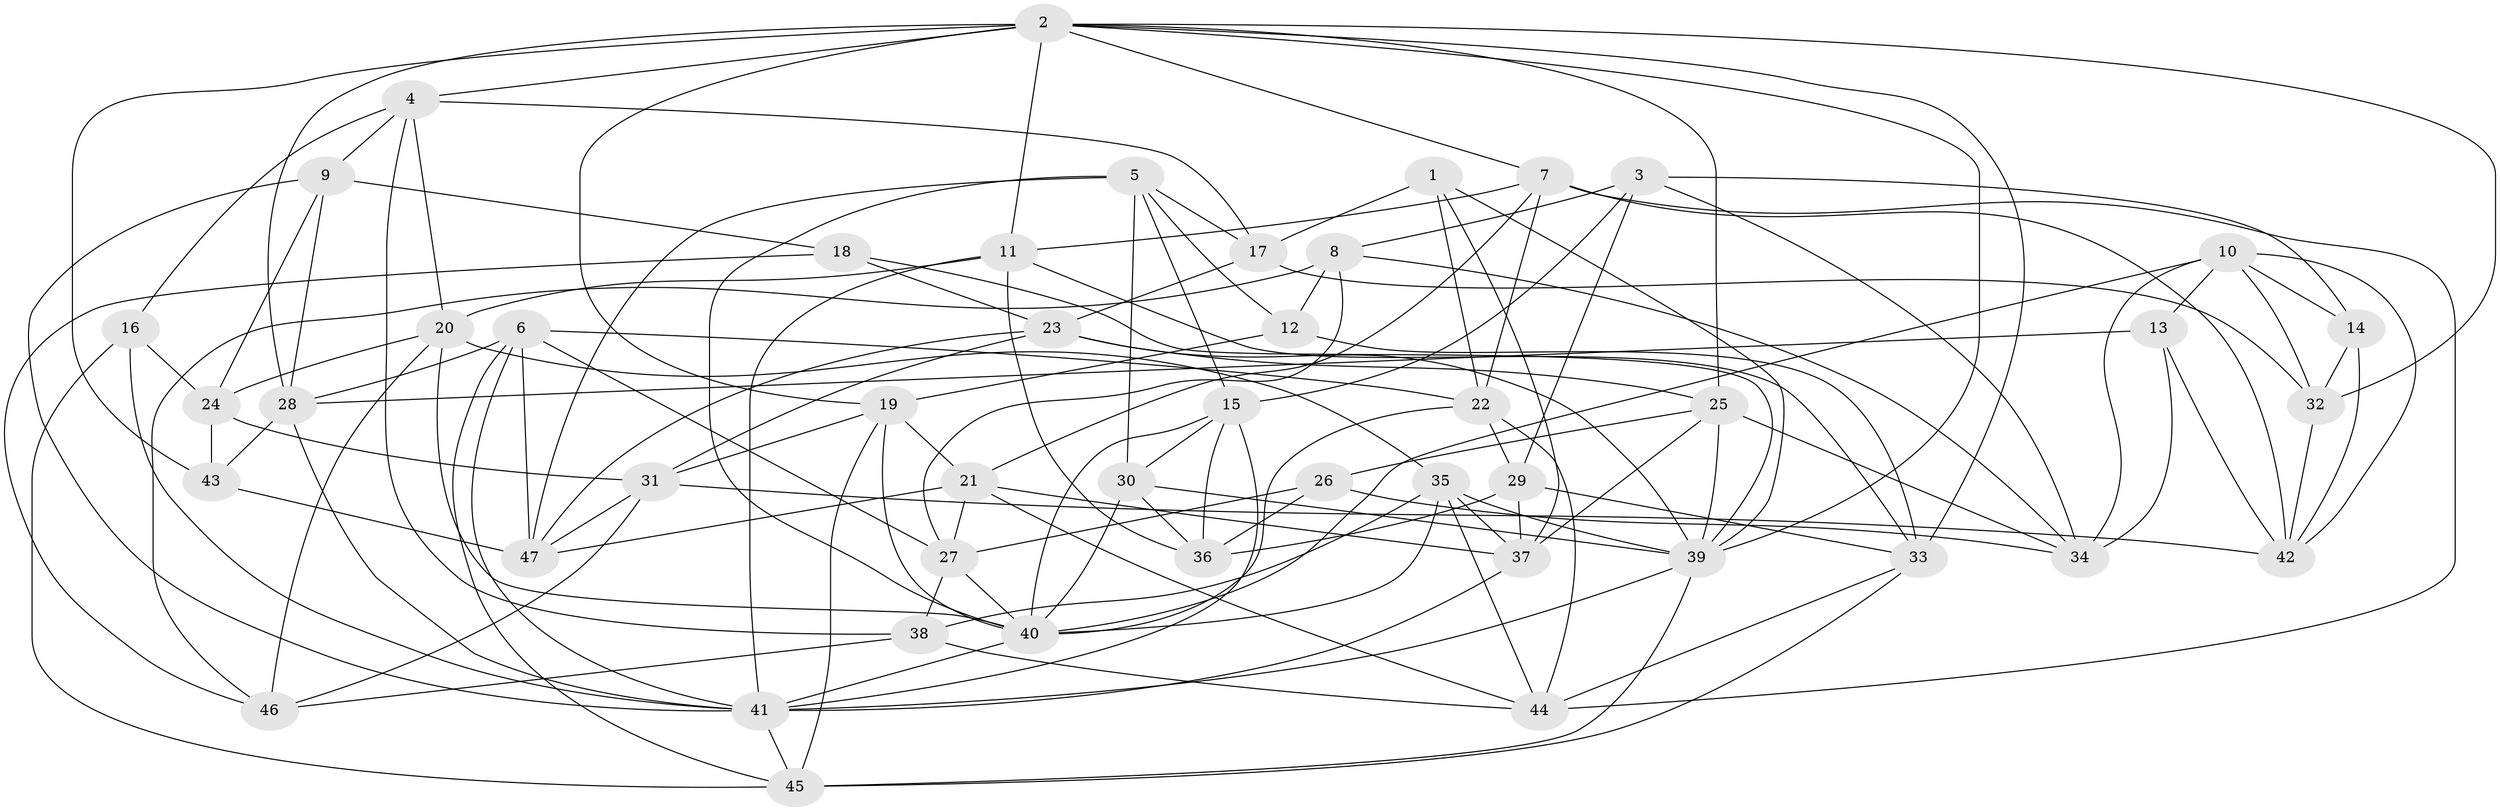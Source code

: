 // original degree distribution, {4: 1.0}
// Generated by graph-tools (version 1.1) at 2025/26/03/09/25 03:26:58]
// undirected, 47 vertices, 135 edges
graph export_dot {
graph [start="1"]
  node [color=gray90,style=filled];
  1;
  2;
  3;
  4;
  5;
  6;
  7;
  8;
  9;
  10;
  11;
  12;
  13;
  14;
  15;
  16;
  17;
  18;
  19;
  20;
  21;
  22;
  23;
  24;
  25;
  26;
  27;
  28;
  29;
  30;
  31;
  32;
  33;
  34;
  35;
  36;
  37;
  38;
  39;
  40;
  41;
  42;
  43;
  44;
  45;
  46;
  47;
  1 -- 17 [weight=1.0];
  1 -- 22 [weight=1.0];
  1 -- 37 [weight=1.0];
  1 -- 39 [weight=1.0];
  2 -- 4 [weight=1.0];
  2 -- 7 [weight=1.0];
  2 -- 11 [weight=1.0];
  2 -- 19 [weight=1.0];
  2 -- 25 [weight=1.0];
  2 -- 28 [weight=1.0];
  2 -- 32 [weight=1.0];
  2 -- 33 [weight=1.0];
  2 -- 39 [weight=1.0];
  2 -- 43 [weight=1.0];
  3 -- 8 [weight=2.0];
  3 -- 14 [weight=1.0];
  3 -- 15 [weight=1.0];
  3 -- 29 [weight=1.0];
  3 -- 34 [weight=1.0];
  4 -- 9 [weight=1.0];
  4 -- 16 [weight=1.0];
  4 -- 17 [weight=1.0];
  4 -- 20 [weight=1.0];
  4 -- 38 [weight=1.0];
  5 -- 12 [weight=1.0];
  5 -- 15 [weight=1.0];
  5 -- 17 [weight=1.0];
  5 -- 30 [weight=1.0];
  5 -- 40 [weight=1.0];
  5 -- 47 [weight=1.0];
  6 -- 22 [weight=1.0];
  6 -- 27 [weight=1.0];
  6 -- 28 [weight=1.0];
  6 -- 41 [weight=1.0];
  6 -- 45 [weight=1.0];
  6 -- 47 [weight=1.0];
  7 -- 11 [weight=1.0];
  7 -- 21 [weight=1.0];
  7 -- 22 [weight=1.0];
  7 -- 42 [weight=1.0];
  7 -- 44 [weight=1.0];
  8 -- 12 [weight=1.0];
  8 -- 27 [weight=1.0];
  8 -- 34 [weight=1.0];
  8 -- 46 [weight=1.0];
  9 -- 18 [weight=1.0];
  9 -- 24 [weight=2.0];
  9 -- 28 [weight=1.0];
  9 -- 41 [weight=1.0];
  10 -- 13 [weight=1.0];
  10 -- 14 [weight=1.0];
  10 -- 32 [weight=1.0];
  10 -- 34 [weight=1.0];
  10 -- 40 [weight=1.0];
  10 -- 42 [weight=1.0];
  11 -- 20 [weight=1.0];
  11 -- 33 [weight=1.0];
  11 -- 36 [weight=1.0];
  11 -- 41 [weight=1.0];
  12 -- 19 [weight=1.0];
  12 -- 33 [weight=1.0];
  13 -- 28 [weight=1.0];
  13 -- 34 [weight=1.0];
  13 -- 42 [weight=1.0];
  14 -- 32 [weight=1.0];
  14 -- 42 [weight=1.0];
  15 -- 30 [weight=1.0];
  15 -- 36 [weight=1.0];
  15 -- 40 [weight=1.0];
  15 -- 41 [weight=1.0];
  16 -- 24 [weight=1.0];
  16 -- 41 [weight=1.0];
  16 -- 45 [weight=1.0];
  17 -- 23 [weight=1.0];
  17 -- 32 [weight=2.0];
  18 -- 23 [weight=1.0];
  18 -- 39 [weight=1.0];
  18 -- 46 [weight=1.0];
  19 -- 21 [weight=1.0];
  19 -- 31 [weight=1.0];
  19 -- 40 [weight=1.0];
  19 -- 45 [weight=1.0];
  20 -- 24 [weight=1.0];
  20 -- 35 [weight=1.0];
  20 -- 40 [weight=1.0];
  20 -- 46 [weight=1.0];
  21 -- 27 [weight=1.0];
  21 -- 37 [weight=1.0];
  21 -- 44 [weight=1.0];
  21 -- 47 [weight=1.0];
  22 -- 29 [weight=1.0];
  22 -- 40 [weight=1.0];
  22 -- 44 [weight=1.0];
  23 -- 25 [weight=1.0];
  23 -- 31 [weight=1.0];
  23 -- 39 [weight=1.0];
  23 -- 47 [weight=1.0];
  24 -- 31 [weight=1.0];
  24 -- 43 [weight=1.0];
  25 -- 26 [weight=1.0];
  25 -- 34 [weight=1.0];
  25 -- 37 [weight=1.0];
  25 -- 39 [weight=1.0];
  26 -- 27 [weight=1.0];
  26 -- 34 [weight=1.0];
  26 -- 36 [weight=1.0];
  27 -- 38 [weight=1.0];
  27 -- 40 [weight=1.0];
  28 -- 41 [weight=1.0];
  28 -- 43 [weight=1.0];
  29 -- 33 [weight=1.0];
  29 -- 36 [weight=2.0];
  29 -- 37 [weight=1.0];
  30 -- 36 [weight=1.0];
  30 -- 39 [weight=2.0];
  30 -- 40 [weight=1.0];
  31 -- 42 [weight=1.0];
  31 -- 46 [weight=1.0];
  31 -- 47 [weight=1.0];
  32 -- 42 [weight=1.0];
  33 -- 44 [weight=1.0];
  33 -- 45 [weight=1.0];
  35 -- 37 [weight=1.0];
  35 -- 38 [weight=1.0];
  35 -- 39 [weight=1.0];
  35 -- 40 [weight=1.0];
  35 -- 44 [weight=1.0];
  37 -- 41 [weight=1.0];
  38 -- 44 [weight=1.0];
  38 -- 46 [weight=2.0];
  39 -- 41 [weight=1.0];
  39 -- 45 [weight=1.0];
  40 -- 41 [weight=1.0];
  41 -- 45 [weight=1.0];
  43 -- 47 [weight=1.0];
}
